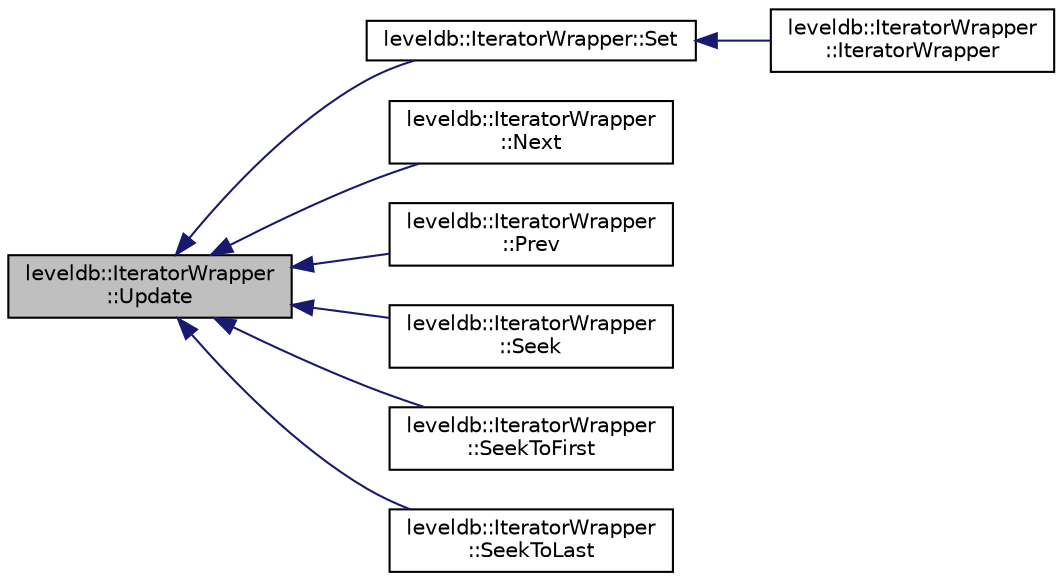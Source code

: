 digraph "leveldb::IteratorWrapper::Update"
{
  edge [fontname="Helvetica",fontsize="10",labelfontname="Helvetica",labelfontsize="10"];
  node [fontname="Helvetica",fontsize="10",shape=record];
  rankdir="LR";
  Node1 [label="leveldb::IteratorWrapper\l::Update",height=0.2,width=0.4,color="black", fillcolor="grey75", style="filled" fontcolor="black"];
  Node1 -> Node2 [dir="back",color="midnightblue",fontsize="10",style="solid",fontname="Helvetica"];
  Node2 [label="leveldb::IteratorWrapper::Set",height=0.2,width=0.4,color="black", fillcolor="white", style="filled",URL="$classleveldb_1_1_iterator_wrapper.html#ae14dd8ac682dd596ba2a3d2407e1a4fd"];
  Node2 -> Node3 [dir="back",color="midnightblue",fontsize="10",style="solid",fontname="Helvetica"];
  Node3 [label="leveldb::IteratorWrapper\l::IteratorWrapper",height=0.2,width=0.4,color="black", fillcolor="white", style="filled",URL="$classleveldb_1_1_iterator_wrapper.html#ab4714f21809e357b4d5b6bdbec4fe98f"];
  Node1 -> Node4 [dir="back",color="midnightblue",fontsize="10",style="solid",fontname="Helvetica"];
  Node4 [label="leveldb::IteratorWrapper\l::Next",height=0.2,width=0.4,color="black", fillcolor="white", style="filled",URL="$classleveldb_1_1_iterator_wrapper.html#abcd48a4cbd0466c8566f2c12ad8a1038"];
  Node1 -> Node5 [dir="back",color="midnightblue",fontsize="10",style="solid",fontname="Helvetica"];
  Node5 [label="leveldb::IteratorWrapper\l::Prev",height=0.2,width=0.4,color="black", fillcolor="white", style="filled",URL="$classleveldb_1_1_iterator_wrapper.html#abfd17dc9aef7f4d59603b2edab2ffb77"];
  Node1 -> Node6 [dir="back",color="midnightblue",fontsize="10",style="solid",fontname="Helvetica"];
  Node6 [label="leveldb::IteratorWrapper\l::Seek",height=0.2,width=0.4,color="black", fillcolor="white", style="filled",URL="$classleveldb_1_1_iterator_wrapper.html#a5dc3cd4e168e8ec0ab3a094cf36ae5d0"];
  Node1 -> Node7 [dir="back",color="midnightblue",fontsize="10",style="solid",fontname="Helvetica"];
  Node7 [label="leveldb::IteratorWrapper\l::SeekToFirst",height=0.2,width=0.4,color="black", fillcolor="white", style="filled",URL="$classleveldb_1_1_iterator_wrapper.html#a06923cd8c121cf7491cc2b043a479445"];
  Node1 -> Node8 [dir="back",color="midnightblue",fontsize="10",style="solid",fontname="Helvetica"];
  Node8 [label="leveldb::IteratorWrapper\l::SeekToLast",height=0.2,width=0.4,color="black", fillcolor="white", style="filled",URL="$classleveldb_1_1_iterator_wrapper.html#ae09179113b28aa3ea1da70b3a7a5f04b"];
}

